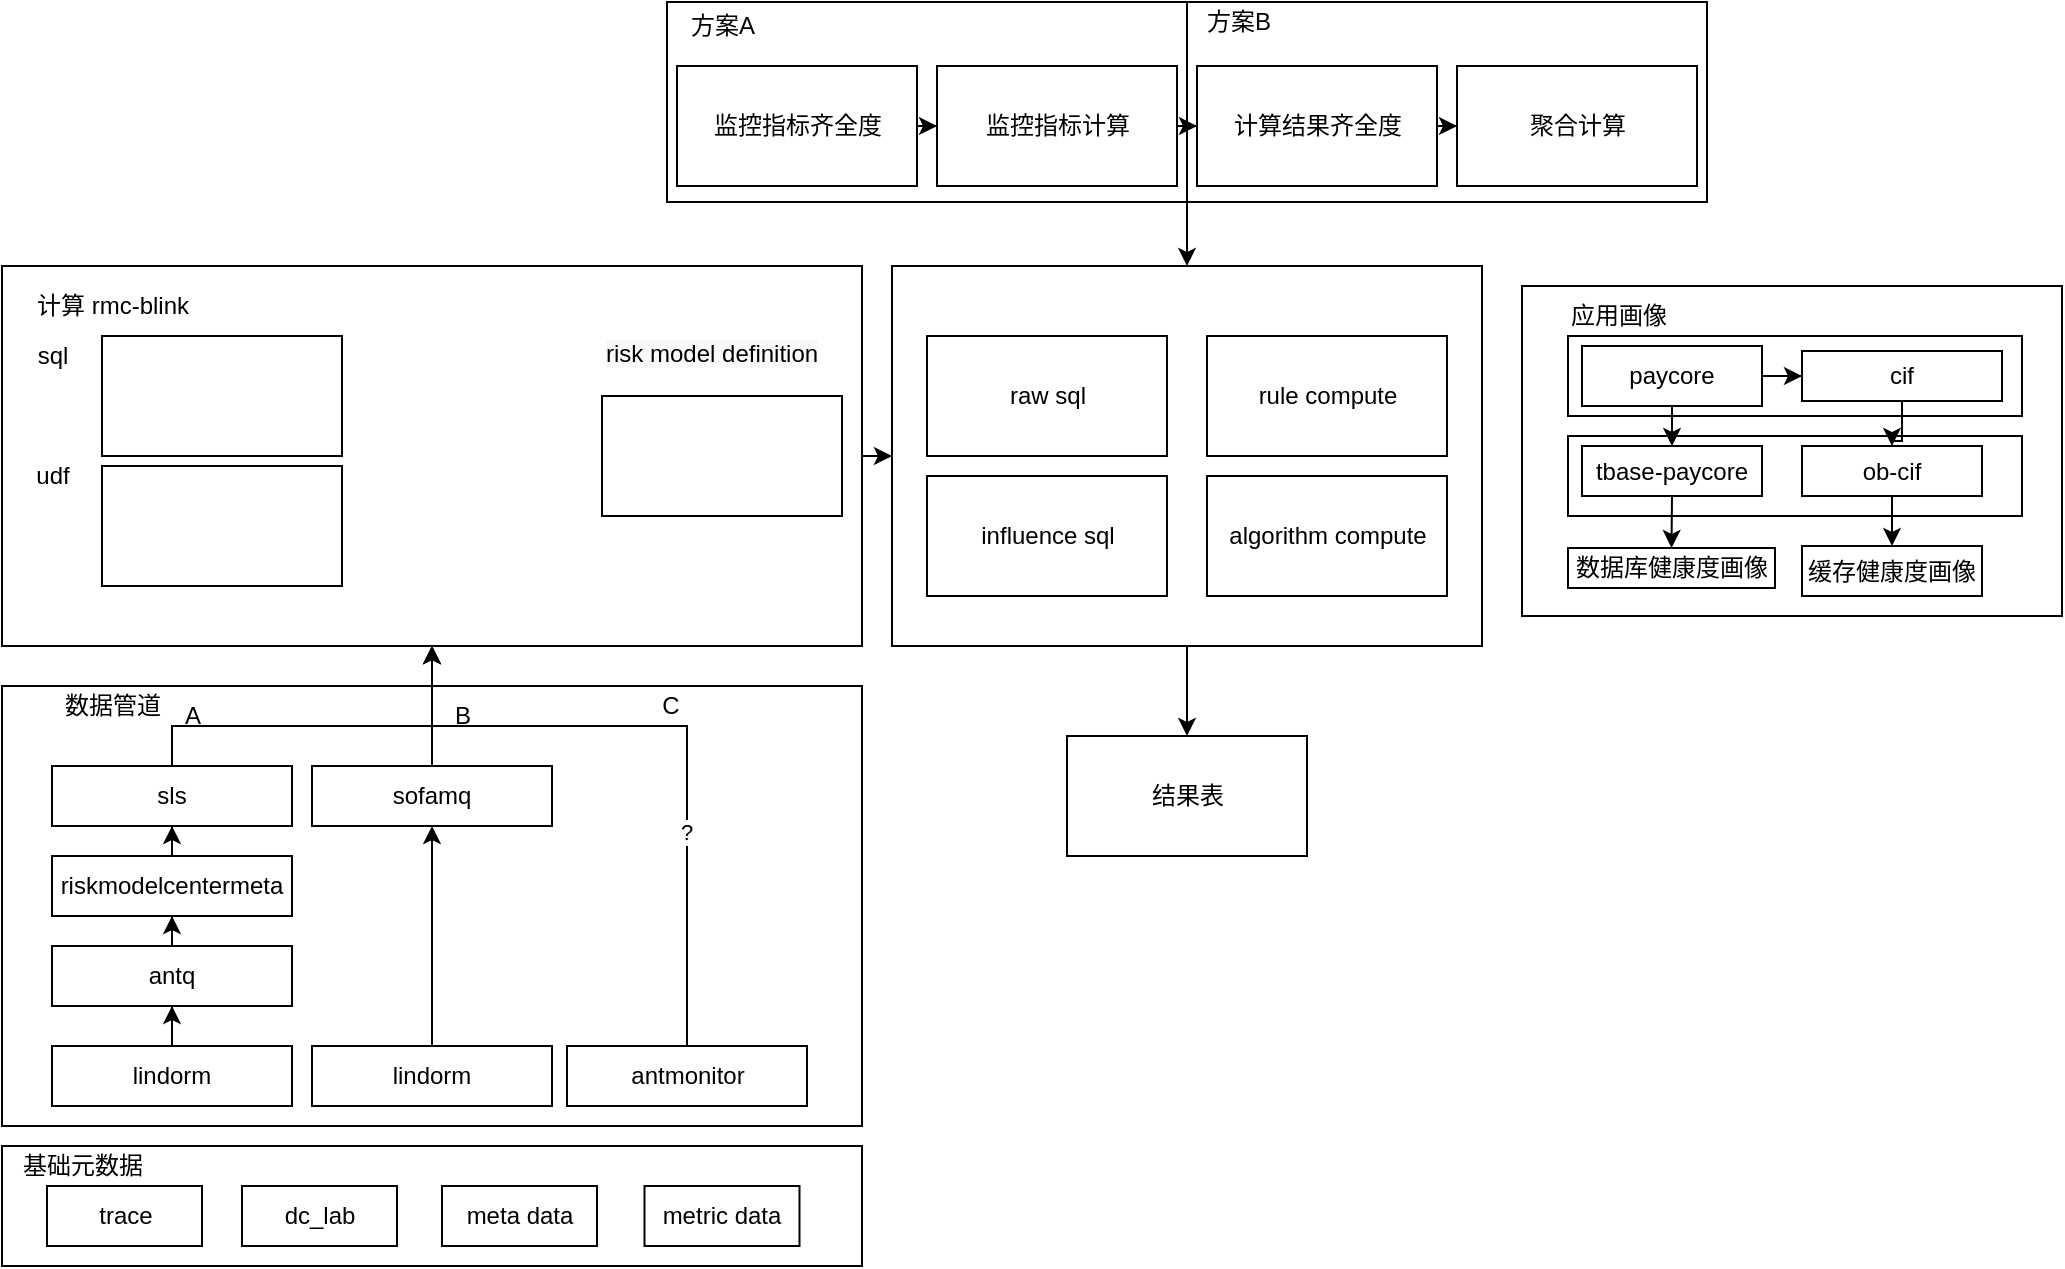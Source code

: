 <mxfile version="13.3.6" type="github">
  <diagram id="ZP2TG03qfkL2DJtYmvDO" name="Page-1">
    <mxGraphModel dx="925" dy="740" grid="1" gridSize="10" guides="1" tooltips="1" connect="1" arrows="1" fold="1" page="1" pageScale="1" pageWidth="827" pageHeight="1169" math="0" shadow="0">
      <root>
        <mxCell id="0" />
        <mxCell id="1" parent="0" />
        <mxCell id="2bRfoJ32zqvtklQtxoyz-159" value="" style="verticalLabelPosition=bottom;verticalAlign=top;html=1;shape=mxgraph.basic.rect;fillColor2=none;strokeWidth=1;size=20;indent=5;" parent="1" vertex="1">
          <mxGeometry x="90" y="420" width="430" height="220" as="geometry" />
        </mxCell>
        <mxCell id="2bRfoJ32zqvtklQtxoyz-142" style="edgeStyle=orthogonalEdgeStyle;rounded=0;orthogonalLoop=1;jettySize=auto;html=1;exitX=1;exitY=1;exitDx=0;exitDy=0;entryX=0.5;entryY=0;entryDx=0;entryDy=0;" parent="1" source="2bRfoJ32zqvtklQtxoyz-139" target="2bRfoJ32zqvtklQtxoyz-44" edge="1">
          <mxGeometry relative="1" as="geometry">
            <Array as="points">
              <mxPoint x="683" y="178" />
              <mxPoint x="683" y="178" />
            </Array>
          </mxGeometry>
        </mxCell>
        <mxCell id="2bRfoJ32zqvtklQtxoyz-139" value="" style="rounded=0;whiteSpace=wrap;html=1;" parent="1" vertex="1">
          <mxGeometry x="422.5" y="78" width="260" height="100" as="geometry" />
        </mxCell>
        <mxCell id="2bRfoJ32zqvtklQtxoyz-138" value="" style="rounded=0;whiteSpace=wrap;html=1;" parent="1" vertex="1">
          <mxGeometry x="682.5" y="78" width="260" height="100" as="geometry" />
        </mxCell>
        <mxCell id="2bRfoJ32zqvtklQtxoyz-137" value="" style="rounded=0;whiteSpace=wrap;html=1;" parent="1" vertex="1">
          <mxGeometry x="850" y="220" width="270" height="165" as="geometry" />
        </mxCell>
        <mxCell id="2bRfoJ32zqvtklQtxoyz-70" value="" style="rounded=0;whiteSpace=wrap;html=1;" parent="1" vertex="1">
          <mxGeometry x="873" y="295" width="227" height="40" as="geometry" />
        </mxCell>
        <mxCell id="2bRfoJ32zqvtklQtxoyz-69" value="" style="rounded=0;whiteSpace=wrap;html=1;" parent="1" vertex="1">
          <mxGeometry x="873" y="245" width="227" height="40" as="geometry" />
        </mxCell>
        <mxCell id="2bRfoJ32zqvtklQtxoyz-161" value="" style="edgeStyle=orthogonalEdgeStyle;rounded=0;orthogonalLoop=1;jettySize=auto;html=1;" parent="1" source="2bRfoJ32zqvtklQtxoyz-44" target="2bRfoJ32zqvtklQtxoyz-48" edge="1">
          <mxGeometry relative="1" as="geometry" />
        </mxCell>
        <mxCell id="2bRfoJ32zqvtklQtxoyz-44" value="" style="rounded=0;whiteSpace=wrap;html=1;" parent="1" vertex="1">
          <mxGeometry x="535" y="210" width="295" height="190" as="geometry" />
        </mxCell>
        <mxCell id="2bRfoJ32zqvtklQtxoyz-47" style="edgeStyle=orthogonalEdgeStyle;rounded=0;orthogonalLoop=1;jettySize=auto;html=1;exitX=1;exitY=0.5;exitDx=0;exitDy=0;entryX=0;entryY=0.5;entryDx=0;entryDy=0;" parent="1" source="2bRfoJ32zqvtklQtxoyz-1" target="2bRfoJ32zqvtklQtxoyz-44" edge="1">
          <mxGeometry relative="1" as="geometry" />
        </mxCell>
        <mxCell id="2bRfoJ32zqvtklQtxoyz-1" value="" style="rounded=0;whiteSpace=wrap;html=1;" parent="1" vertex="1">
          <mxGeometry x="90" y="210" width="430" height="190" as="geometry" />
        </mxCell>
        <mxCell id="2bRfoJ32zqvtklQtxoyz-2" value="计算 rmc-blink" style="text;html=1;align=center;verticalAlign=middle;resizable=0;points=[];autosize=1;" parent="1" vertex="1">
          <mxGeometry x="100" y="220" width="90" height="20" as="geometry" />
        </mxCell>
        <mxCell id="2bRfoJ32zqvtklQtxoyz-3" value="" style="rounded=0;whiteSpace=wrap;html=1;" parent="1" vertex="1">
          <mxGeometry x="140" y="245" width="120" height="60" as="geometry" />
        </mxCell>
        <mxCell id="2bRfoJ32zqvtklQtxoyz-4" value="sql" style="text;html=1;align=center;verticalAlign=middle;resizable=0;points=[];autosize=1;" parent="1" vertex="1">
          <mxGeometry x="100" y="245" width="30" height="20" as="geometry" />
        </mxCell>
        <mxCell id="2bRfoJ32zqvtklQtxoyz-5" value="" style="rounded=0;whiteSpace=wrap;html=1;" parent="1" vertex="1">
          <mxGeometry x="140" y="310" width="120" height="60" as="geometry" />
        </mxCell>
        <mxCell id="2bRfoJ32zqvtklQtxoyz-6" value="udf" style="text;html=1;align=center;verticalAlign=middle;resizable=0;points=[];autosize=1;" parent="1" vertex="1">
          <mxGeometry x="100" y="305" width="30" height="20" as="geometry" />
        </mxCell>
        <mxCell id="2bRfoJ32zqvtklQtxoyz-7" value="" style="rounded=0;whiteSpace=wrap;html=1;" parent="1" vertex="1">
          <mxGeometry x="390" y="275" width="120" height="60" as="geometry" />
        </mxCell>
        <mxCell id="2bRfoJ32zqvtklQtxoyz-8" value="" style="rounded=0;whiteSpace=wrap;html=1;" parent="1" vertex="1">
          <mxGeometry x="90" y="650" width="430" height="60" as="geometry" />
        </mxCell>
        <mxCell id="2bRfoJ32zqvtklQtxoyz-9" value="基础元数据" style="text;html=1;align=center;verticalAlign=middle;resizable=0;points=[];autosize=1;" parent="1" vertex="1">
          <mxGeometry x="90" y="650" width="80" height="20" as="geometry" />
        </mxCell>
        <mxCell id="2bRfoJ32zqvtklQtxoyz-11" value="meta data" style="rounded=0;whiteSpace=wrap;html=1;" parent="1" vertex="1">
          <mxGeometry x="310" y="670" width="77.5" height="30" as="geometry" />
        </mxCell>
        <mxCell id="2bRfoJ32zqvtklQtxoyz-12" value="metric data" style="rounded=0;whiteSpace=wrap;html=1;" parent="1" vertex="1">
          <mxGeometry x="411.25" y="670" width="77.5" height="30" as="geometry" />
        </mxCell>
        <mxCell id="2bRfoJ32zqvtklQtxoyz-14" value="trace" style="rounded=0;whiteSpace=wrap;html=1;" parent="1" vertex="1">
          <mxGeometry x="112.5" y="670" width="77.5" height="30" as="geometry" />
        </mxCell>
        <mxCell id="2bRfoJ32zqvtklQtxoyz-16" value="raw sql" style="rounded=0;whiteSpace=wrap;html=1;" parent="1" vertex="1">
          <mxGeometry x="552.5" y="245" width="120" height="60" as="geometry" />
        </mxCell>
        <mxCell id="2bRfoJ32zqvtklQtxoyz-18" value="influence sql" style="rounded=0;whiteSpace=wrap;html=1;" parent="1" vertex="1">
          <mxGeometry x="552.5" y="315" width="120" height="60" as="geometry" />
        </mxCell>
        <mxCell id="2bRfoJ32zqvtklQtxoyz-19" value="rule compute" style="rounded=0;whiteSpace=wrap;html=1;" parent="1" vertex="1">
          <mxGeometry x="692.5" y="245" width="120" height="60" as="geometry" />
        </mxCell>
        <mxCell id="2bRfoJ32zqvtklQtxoyz-20" value="algorithm compute" style="rounded=0;whiteSpace=wrap;html=1;" parent="1" vertex="1">
          <mxGeometry x="692.5" y="315" width="120" height="60" as="geometry" />
        </mxCell>
        <mxCell id="2bRfoJ32zqvtklQtxoyz-28" value="" style="edgeStyle=orthogonalEdgeStyle;rounded=0;orthogonalLoop=1;jettySize=auto;html=1;" parent="1" source="2bRfoJ32zqvtklQtxoyz-26" target="2bRfoJ32zqvtklQtxoyz-27" edge="1">
          <mxGeometry relative="1" as="geometry" />
        </mxCell>
        <mxCell id="2bRfoJ32zqvtklQtxoyz-26" value="监控指标齐全度" style="rounded=0;whiteSpace=wrap;html=1;" parent="1" vertex="1">
          <mxGeometry x="427.5" y="110" width="120" height="60" as="geometry" />
        </mxCell>
        <mxCell id="2bRfoJ32zqvtklQtxoyz-30" value="" style="edgeStyle=orthogonalEdgeStyle;rounded=0;orthogonalLoop=1;jettySize=auto;html=1;" parent="1" source="2bRfoJ32zqvtklQtxoyz-27" target="2bRfoJ32zqvtklQtxoyz-29" edge="1">
          <mxGeometry relative="1" as="geometry" />
        </mxCell>
        <mxCell id="2bRfoJ32zqvtklQtxoyz-27" value="监控指标计算" style="rounded=0;whiteSpace=wrap;html=1;" parent="1" vertex="1">
          <mxGeometry x="557.5" y="110" width="120" height="60" as="geometry" />
        </mxCell>
        <mxCell id="2bRfoJ32zqvtklQtxoyz-32" value="" style="edgeStyle=orthogonalEdgeStyle;rounded=0;orthogonalLoop=1;jettySize=auto;html=1;" parent="1" source="2bRfoJ32zqvtklQtxoyz-29" target="2bRfoJ32zqvtklQtxoyz-31" edge="1">
          <mxGeometry relative="1" as="geometry" />
        </mxCell>
        <mxCell id="2bRfoJ32zqvtklQtxoyz-29" value="计算结果齐全度" style="rounded=0;whiteSpace=wrap;html=1;" parent="1" vertex="1">
          <mxGeometry x="687.5" y="110" width="120" height="60" as="geometry" />
        </mxCell>
        <mxCell id="2bRfoJ32zqvtklQtxoyz-31" value="聚合计算" style="rounded=0;whiteSpace=wrap;html=1;" parent="1" vertex="1">
          <mxGeometry x="817.5" y="110" width="120" height="60" as="geometry" />
        </mxCell>
        <mxCell id="2bRfoJ32zqvtklQtxoyz-37" value="" style="edgeStyle=orthogonalEdgeStyle;rounded=0;orthogonalLoop=1;jettySize=auto;html=1;" parent="1" source="2bRfoJ32zqvtklQtxoyz-35" target="2bRfoJ32zqvtklQtxoyz-36" edge="1">
          <mxGeometry relative="1" as="geometry" />
        </mxCell>
        <mxCell id="2bRfoJ32zqvtklQtxoyz-35" value="lindorm" style="rounded=0;whiteSpace=wrap;html=1;" parent="1" vertex="1">
          <mxGeometry x="115" y="600" width="120" height="30" as="geometry" />
        </mxCell>
        <mxCell id="2bRfoJ32zqvtklQtxoyz-39" value="" style="edgeStyle=orthogonalEdgeStyle;rounded=0;orthogonalLoop=1;jettySize=auto;html=1;" parent="1" source="2bRfoJ32zqvtklQtxoyz-36" target="2bRfoJ32zqvtklQtxoyz-38" edge="1">
          <mxGeometry relative="1" as="geometry" />
        </mxCell>
        <mxCell id="2bRfoJ32zqvtklQtxoyz-36" value="antq" style="rounded=0;whiteSpace=wrap;html=1;" parent="1" vertex="1">
          <mxGeometry x="115" y="550" width="120" height="30" as="geometry" />
        </mxCell>
        <mxCell id="2bRfoJ32zqvtklQtxoyz-41" value="" style="edgeStyle=orthogonalEdgeStyle;rounded=0;orthogonalLoop=1;jettySize=auto;html=1;" parent="1" source="2bRfoJ32zqvtklQtxoyz-38" target="2bRfoJ32zqvtklQtxoyz-40" edge="1">
          <mxGeometry relative="1" as="geometry" />
        </mxCell>
        <mxCell id="2bRfoJ32zqvtklQtxoyz-38" value="riskmodelcentermeta" style="rounded=0;whiteSpace=wrap;html=1;" parent="1" vertex="1">
          <mxGeometry x="115" y="505" width="120" height="30" as="geometry" />
        </mxCell>
        <mxCell id="2bRfoJ32zqvtklQtxoyz-42" value="" style="edgeStyle=orthogonalEdgeStyle;rounded=0;orthogonalLoop=1;jettySize=auto;html=1;exitX=0.5;exitY=0;exitDx=0;exitDy=0;" parent="1" source="2bRfoJ32zqvtklQtxoyz-40" target="2bRfoJ32zqvtklQtxoyz-1" edge="1">
          <mxGeometry relative="1" as="geometry">
            <Array as="points">
              <mxPoint x="175" y="440" />
              <mxPoint x="305" y="440" />
            </Array>
          </mxGeometry>
        </mxCell>
        <mxCell id="2bRfoJ32zqvtklQtxoyz-40" value="sls" style="rounded=0;whiteSpace=wrap;html=1;" parent="1" vertex="1">
          <mxGeometry x="115" y="460" width="120" height="30" as="geometry" />
        </mxCell>
        <mxCell id="2bRfoJ32zqvtklQtxoyz-48" value="结果表" style="rounded=0;whiteSpace=wrap;html=1;" parent="1" vertex="1">
          <mxGeometry x="622.5" y="445" width="120" height="60" as="geometry" />
        </mxCell>
        <mxCell id="2bRfoJ32zqvtklQtxoyz-52" value="" style="edgeStyle=orthogonalEdgeStyle;rounded=0;orthogonalLoop=1;jettySize=auto;html=1;" parent="1" source="2bRfoJ32zqvtklQtxoyz-50" target="2bRfoJ32zqvtklQtxoyz-51" edge="1">
          <mxGeometry relative="1" as="geometry" />
        </mxCell>
        <mxCell id="2bRfoJ32zqvtklQtxoyz-50" value="lindorm" style="rounded=0;whiteSpace=wrap;html=1;" parent="1" vertex="1">
          <mxGeometry x="245" y="600" width="120" height="30" as="geometry" />
        </mxCell>
        <mxCell id="2bRfoJ32zqvtklQtxoyz-56" style="edgeStyle=orthogonalEdgeStyle;rounded=0;orthogonalLoop=1;jettySize=auto;html=1;exitX=0.5;exitY=0;exitDx=0;exitDy=0;" parent="1" source="2bRfoJ32zqvtklQtxoyz-51" target="2bRfoJ32zqvtklQtxoyz-1" edge="1">
          <mxGeometry relative="1" as="geometry" />
        </mxCell>
        <mxCell id="2bRfoJ32zqvtklQtxoyz-51" value="sofamq" style="rounded=0;whiteSpace=wrap;html=1;" parent="1" vertex="1">
          <mxGeometry x="245" y="460" width="120" height="30" as="geometry" />
        </mxCell>
        <mxCell id="2bRfoJ32zqvtklQtxoyz-59" value="" style="edgeStyle=orthogonalEdgeStyle;rounded=0;orthogonalLoop=1;jettySize=auto;html=1;entryX=0.5;entryY=1;entryDx=0;entryDy=0;exitX=0.5;exitY=0;exitDx=0;exitDy=0;" parent="1" source="2bRfoJ32zqvtklQtxoyz-57" target="2bRfoJ32zqvtklQtxoyz-1" edge="1">
          <mxGeometry relative="1" as="geometry">
            <mxPoint x="450" y="600" as="targetPoint" />
            <Array as="points">
              <mxPoint x="433" y="440" />
              <mxPoint x="305" y="440" />
            </Array>
          </mxGeometry>
        </mxCell>
        <mxCell id="2bRfoJ32zqvtklQtxoyz-60" value="?" style="edgeLabel;html=1;align=center;verticalAlign=middle;resizable=0;points=[];" parent="2bRfoJ32zqvtklQtxoyz-59" vertex="1" connectable="0">
          <mxGeometry x="-0.346" y="1" relative="1" as="geometry">
            <mxPoint as="offset" />
          </mxGeometry>
        </mxCell>
        <mxCell id="2bRfoJ32zqvtklQtxoyz-57" value="antmonitor" style="rounded=0;whiteSpace=wrap;html=1;" parent="1" vertex="1">
          <mxGeometry x="372.5" y="600" width="120" height="30" as="geometry" />
        </mxCell>
        <mxCell id="2bRfoJ32zqvtklQtxoyz-64" value="" style="edgeStyle=orthogonalEdgeStyle;rounded=0;orthogonalLoop=1;jettySize=auto;html=1;" parent="1" source="2bRfoJ32zqvtklQtxoyz-61" target="2bRfoJ32zqvtklQtxoyz-63" edge="1">
          <mxGeometry relative="1" as="geometry" />
        </mxCell>
        <mxCell id="2bRfoJ32zqvtklQtxoyz-66" value="" style="edgeStyle=orthogonalEdgeStyle;rounded=0;orthogonalLoop=1;jettySize=auto;html=1;" parent="1" source="2bRfoJ32zqvtklQtxoyz-61" target="2bRfoJ32zqvtklQtxoyz-65" edge="1">
          <mxGeometry relative="1" as="geometry" />
        </mxCell>
        <mxCell id="2bRfoJ32zqvtklQtxoyz-61" value="paycore" style="rounded=0;whiteSpace=wrap;html=1;" parent="1" vertex="1">
          <mxGeometry x="880" y="250" width="90" height="30" as="geometry" />
        </mxCell>
        <mxCell id="2bRfoJ32zqvtklQtxoyz-156" style="edgeStyle=orthogonalEdgeStyle;rounded=0;orthogonalLoop=1;jettySize=auto;html=1;exitX=0.5;exitY=1;exitDx=0;exitDy=0;entryX=0.5;entryY=0;entryDx=0;entryDy=0;" parent="1" source="2bRfoJ32zqvtklQtxoyz-65" target="2bRfoJ32zqvtklQtxoyz-134" edge="1">
          <mxGeometry relative="1" as="geometry" />
        </mxCell>
        <mxCell id="2bRfoJ32zqvtklQtxoyz-65" value="tbase-paycore" style="rounded=0;whiteSpace=wrap;html=1;" parent="1" vertex="1">
          <mxGeometry x="880" y="300" width="90" height="25" as="geometry" />
        </mxCell>
        <mxCell id="2bRfoJ32zqvtklQtxoyz-68" value="" style="edgeStyle=orthogonalEdgeStyle;rounded=0;orthogonalLoop=1;jettySize=auto;html=1;" parent="1" source="2bRfoJ32zqvtklQtxoyz-63" target="2bRfoJ32zqvtklQtxoyz-67" edge="1">
          <mxGeometry relative="1" as="geometry" />
        </mxCell>
        <mxCell id="2bRfoJ32zqvtklQtxoyz-63" value="cif" style="rounded=0;whiteSpace=wrap;html=1;" parent="1" vertex="1">
          <mxGeometry x="990" y="252.5" width="100" height="25" as="geometry" />
        </mxCell>
        <mxCell id="2bRfoJ32zqvtklQtxoyz-158" value="" style="edgeStyle=orthogonalEdgeStyle;rounded=0;orthogonalLoop=1;jettySize=auto;html=1;" parent="1" source="2bRfoJ32zqvtklQtxoyz-67" target="2bRfoJ32zqvtklQtxoyz-157" edge="1">
          <mxGeometry relative="1" as="geometry" />
        </mxCell>
        <mxCell id="2bRfoJ32zqvtklQtxoyz-67" value="ob-cif" style="rounded=0;whiteSpace=wrap;html=1;" parent="1" vertex="1">
          <mxGeometry x="990" y="300" width="90" height="25" as="geometry" />
        </mxCell>
        <mxCell id="2bRfoJ32zqvtklQtxoyz-157" value="缓存健康度画像" style="rounded=0;whiteSpace=wrap;html=1;" parent="1" vertex="1">
          <mxGeometry x="990" y="350" width="90" height="25" as="geometry" />
        </mxCell>
        <mxCell id="2bRfoJ32zqvtklQtxoyz-134" value="数据库健康度画像" style="rounded=0;whiteSpace=wrap;html=1;" parent="1" vertex="1">
          <mxGeometry x="873" y="351" width="103.5" height="20" as="geometry" />
        </mxCell>
        <mxCell id="2bRfoJ32zqvtklQtxoyz-136" value="应用画像" style="text;html=1;align=center;verticalAlign=middle;resizable=0;points=[];autosize=1;" parent="1" vertex="1">
          <mxGeometry x="867.5" y="225" width="60" height="20" as="geometry" />
        </mxCell>
        <mxCell id="2bRfoJ32zqvtklQtxoyz-141" value="dc_lab" style="rounded=0;whiteSpace=wrap;html=1;" parent="1" vertex="1">
          <mxGeometry x="210" y="670" width="77.5" height="30" as="geometry" />
        </mxCell>
        <mxCell id="2bRfoJ32zqvtklQtxoyz-143" value="方案A" style="text;html=1;align=center;verticalAlign=middle;resizable=0;points=[];autosize=1;" parent="1" vertex="1">
          <mxGeometry x="425" y="80" width="50" height="20" as="geometry" />
        </mxCell>
        <mxCell id="2bRfoJ32zqvtklQtxoyz-144" value="方案B" style="text;html=1;align=center;verticalAlign=middle;resizable=0;points=[];autosize=1;" parent="1" vertex="1">
          <mxGeometry x="682.5" y="78" width="50" height="20" as="geometry" />
        </mxCell>
        <mxCell id="2bRfoJ32zqvtklQtxoyz-145" value="A" style="text;html=1;align=center;verticalAlign=middle;resizable=0;points=[];autosize=1;" parent="1" vertex="1">
          <mxGeometry x="175" y="425" width="20" height="20" as="geometry" />
        </mxCell>
        <mxCell id="2bRfoJ32zqvtklQtxoyz-148" value="B" style="text;html=1;align=center;verticalAlign=middle;resizable=0;points=[];autosize=1;" parent="1" vertex="1">
          <mxGeometry x="310" y="425" width="20" height="20" as="geometry" />
        </mxCell>
        <mxCell id="2bRfoJ32zqvtklQtxoyz-149" value="C" style="text;html=1;align=center;verticalAlign=middle;resizable=0;points=[];autosize=1;" parent="1" vertex="1">
          <mxGeometry x="414" y="420" width="20" height="20" as="geometry" />
        </mxCell>
        <mxCell id="2bRfoJ32zqvtklQtxoyz-150" value="&lt;meta charset=&quot;utf-8&quot;&gt;&lt;span style=&quot;color: rgb(0, 0, 0); font-family: helvetica; font-size: 12px; font-style: normal; font-weight: 400; letter-spacing: normal; text-align: center; text-indent: 0px; text-transform: none; word-spacing: 0px; background-color: rgb(248, 249, 250); display: inline; float: none;&quot;&gt;risk model definition&lt;/span&gt;" style="text;whiteSpace=wrap;html=1;" parent="1" vertex="1">
          <mxGeometry x="390" y="240" width="130" height="30" as="geometry" />
        </mxCell>
        <mxCell id="2bRfoJ32zqvtklQtxoyz-160" value="数据管道" style="text;html=1;align=center;verticalAlign=middle;resizable=0;points=[];autosize=1;" parent="1" vertex="1">
          <mxGeometry x="115" y="420" width="60" height="20" as="geometry" />
        </mxCell>
      </root>
    </mxGraphModel>
  </diagram>
</mxfile>
